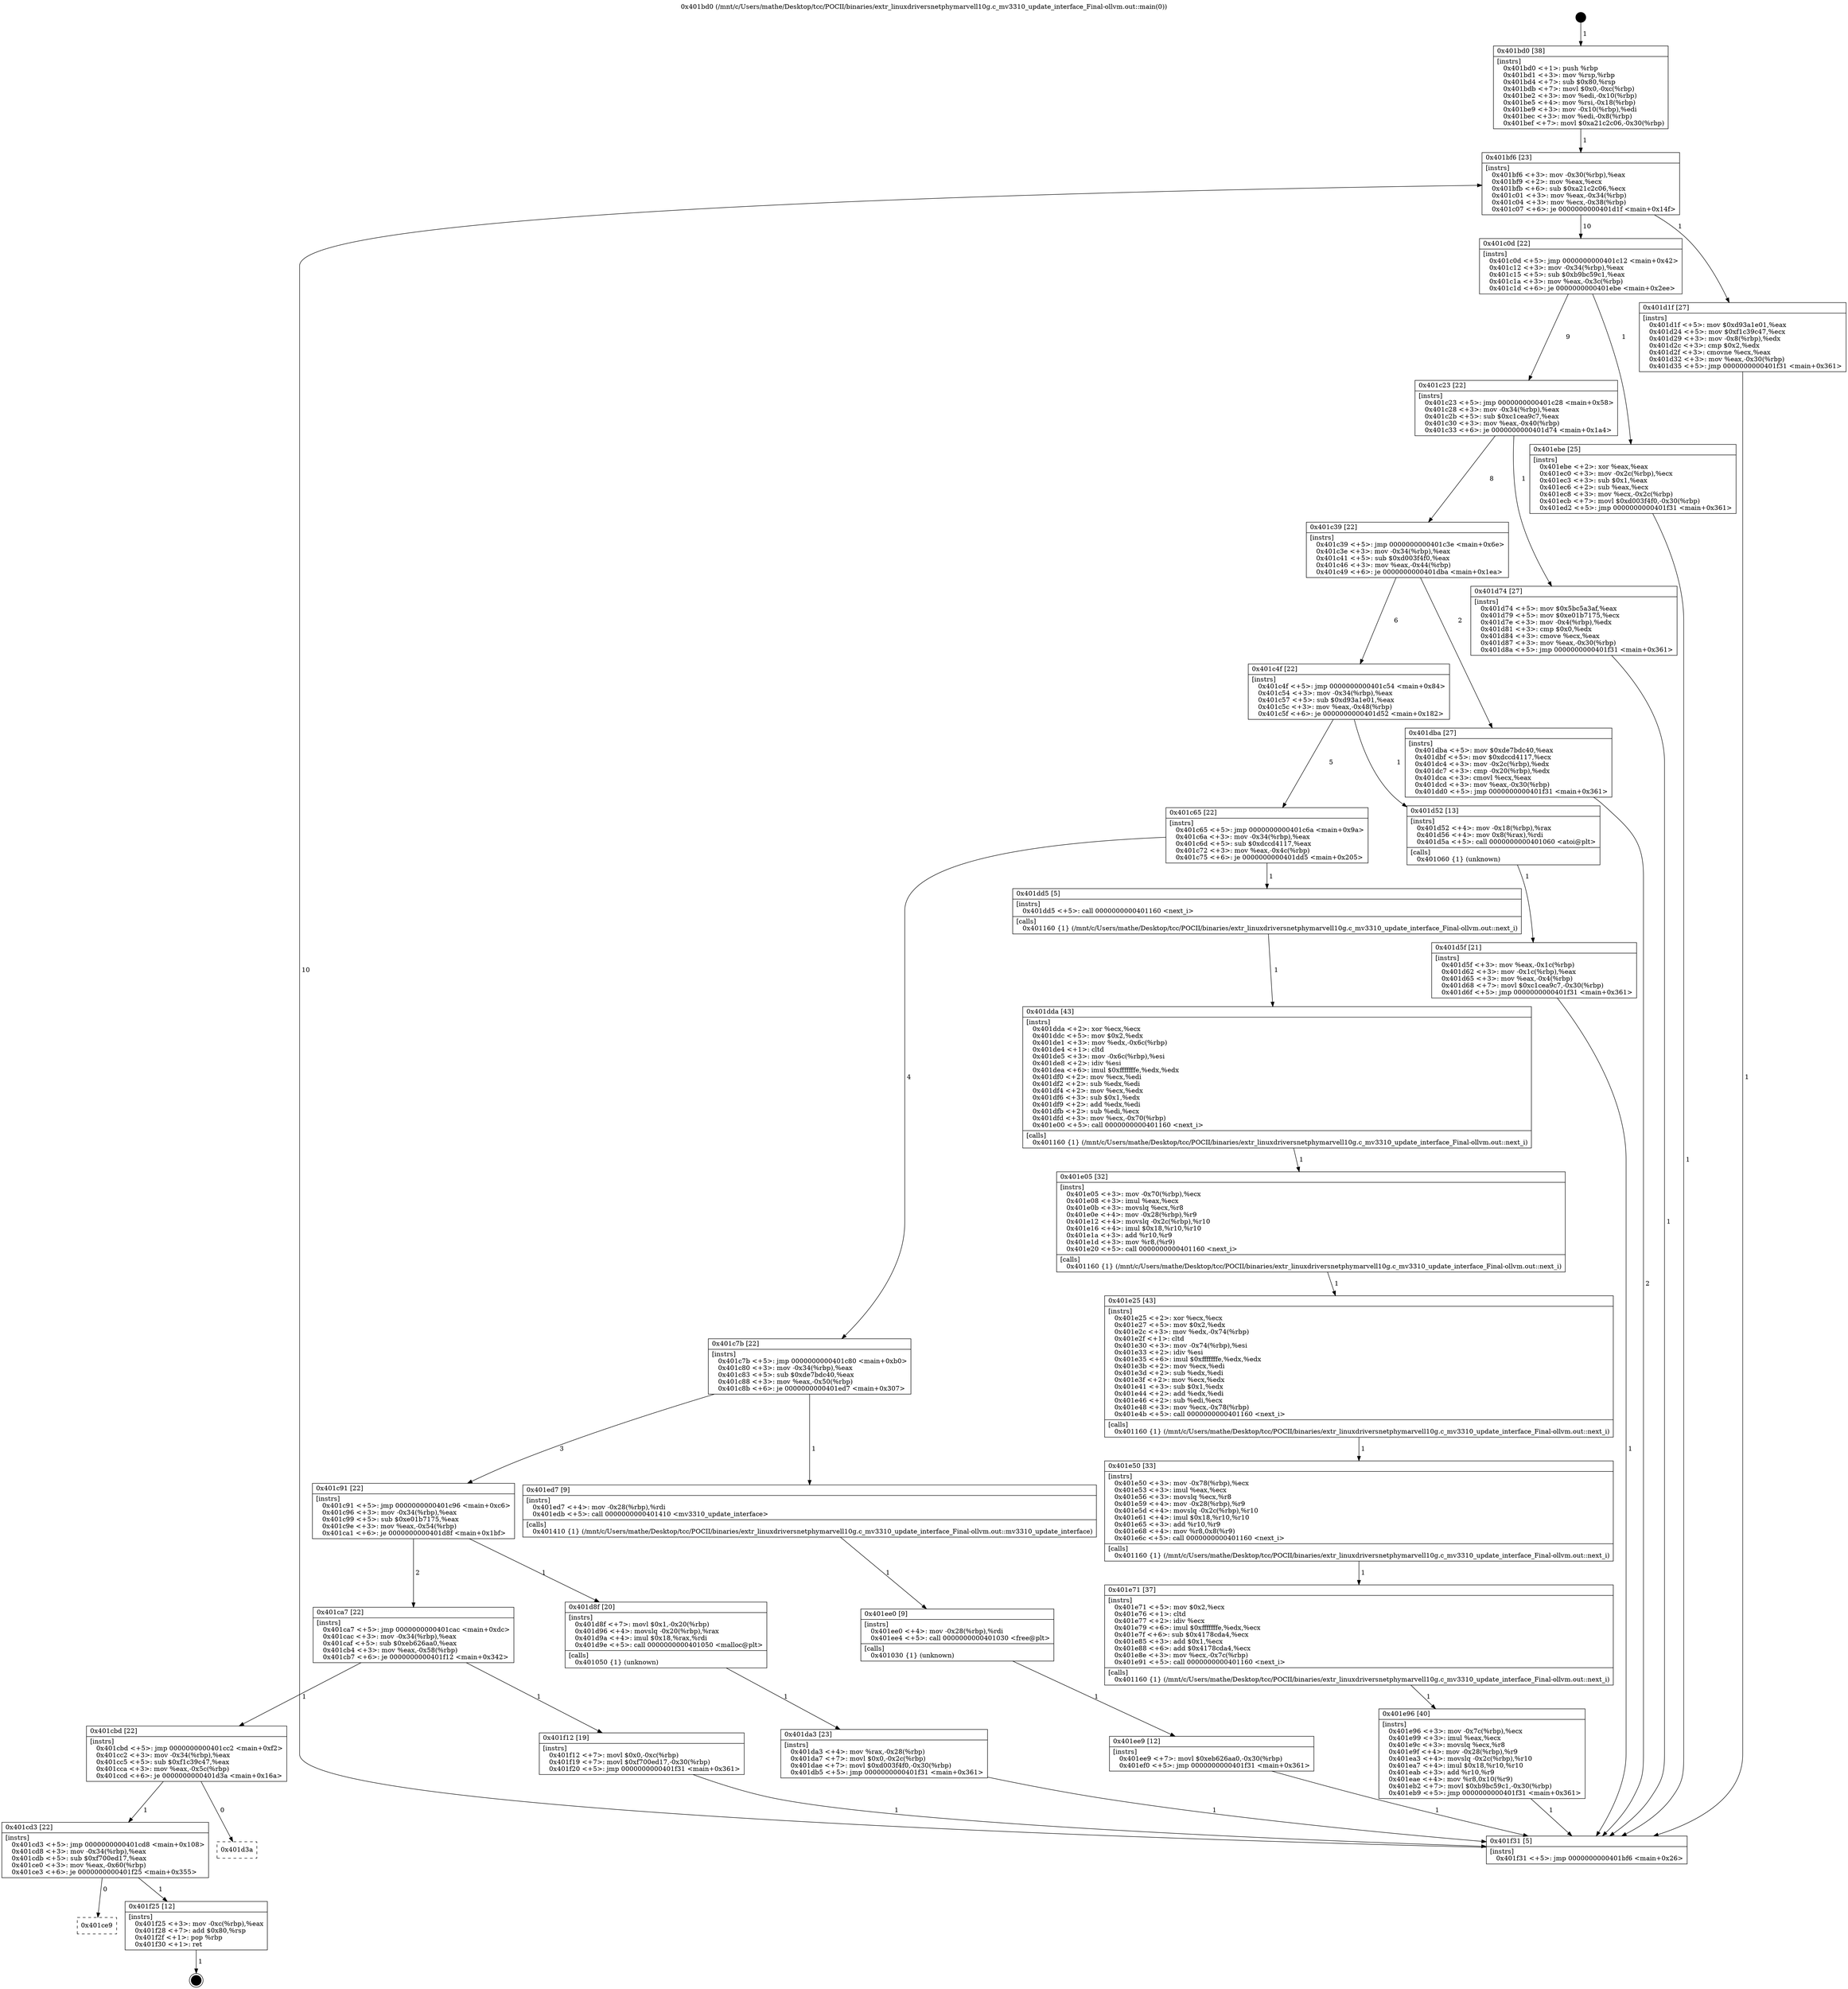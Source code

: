 digraph "0x401bd0" {
  label = "0x401bd0 (/mnt/c/Users/mathe/Desktop/tcc/POCII/binaries/extr_linuxdriversnetphymarvell10g.c_mv3310_update_interface_Final-ollvm.out::main(0))"
  labelloc = "t"
  node[shape=record]

  Entry [label="",width=0.3,height=0.3,shape=circle,fillcolor=black,style=filled]
  "0x401bf6" [label="{
     0x401bf6 [23]\l
     | [instrs]\l
     &nbsp;&nbsp;0x401bf6 \<+3\>: mov -0x30(%rbp),%eax\l
     &nbsp;&nbsp;0x401bf9 \<+2\>: mov %eax,%ecx\l
     &nbsp;&nbsp;0x401bfb \<+6\>: sub $0xa21c2c06,%ecx\l
     &nbsp;&nbsp;0x401c01 \<+3\>: mov %eax,-0x34(%rbp)\l
     &nbsp;&nbsp;0x401c04 \<+3\>: mov %ecx,-0x38(%rbp)\l
     &nbsp;&nbsp;0x401c07 \<+6\>: je 0000000000401d1f \<main+0x14f\>\l
  }"]
  "0x401d1f" [label="{
     0x401d1f [27]\l
     | [instrs]\l
     &nbsp;&nbsp;0x401d1f \<+5\>: mov $0xd93a1e01,%eax\l
     &nbsp;&nbsp;0x401d24 \<+5\>: mov $0xf1c39c47,%ecx\l
     &nbsp;&nbsp;0x401d29 \<+3\>: mov -0x8(%rbp),%edx\l
     &nbsp;&nbsp;0x401d2c \<+3\>: cmp $0x2,%edx\l
     &nbsp;&nbsp;0x401d2f \<+3\>: cmovne %ecx,%eax\l
     &nbsp;&nbsp;0x401d32 \<+3\>: mov %eax,-0x30(%rbp)\l
     &nbsp;&nbsp;0x401d35 \<+5\>: jmp 0000000000401f31 \<main+0x361\>\l
  }"]
  "0x401c0d" [label="{
     0x401c0d [22]\l
     | [instrs]\l
     &nbsp;&nbsp;0x401c0d \<+5\>: jmp 0000000000401c12 \<main+0x42\>\l
     &nbsp;&nbsp;0x401c12 \<+3\>: mov -0x34(%rbp),%eax\l
     &nbsp;&nbsp;0x401c15 \<+5\>: sub $0xb9bc59c1,%eax\l
     &nbsp;&nbsp;0x401c1a \<+3\>: mov %eax,-0x3c(%rbp)\l
     &nbsp;&nbsp;0x401c1d \<+6\>: je 0000000000401ebe \<main+0x2ee\>\l
  }"]
  "0x401f31" [label="{
     0x401f31 [5]\l
     | [instrs]\l
     &nbsp;&nbsp;0x401f31 \<+5\>: jmp 0000000000401bf6 \<main+0x26\>\l
  }"]
  "0x401bd0" [label="{
     0x401bd0 [38]\l
     | [instrs]\l
     &nbsp;&nbsp;0x401bd0 \<+1\>: push %rbp\l
     &nbsp;&nbsp;0x401bd1 \<+3\>: mov %rsp,%rbp\l
     &nbsp;&nbsp;0x401bd4 \<+7\>: sub $0x80,%rsp\l
     &nbsp;&nbsp;0x401bdb \<+7\>: movl $0x0,-0xc(%rbp)\l
     &nbsp;&nbsp;0x401be2 \<+3\>: mov %edi,-0x10(%rbp)\l
     &nbsp;&nbsp;0x401be5 \<+4\>: mov %rsi,-0x18(%rbp)\l
     &nbsp;&nbsp;0x401be9 \<+3\>: mov -0x10(%rbp),%edi\l
     &nbsp;&nbsp;0x401bec \<+3\>: mov %edi,-0x8(%rbp)\l
     &nbsp;&nbsp;0x401bef \<+7\>: movl $0xa21c2c06,-0x30(%rbp)\l
  }"]
  Exit [label="",width=0.3,height=0.3,shape=circle,fillcolor=black,style=filled,peripheries=2]
  "0x401ebe" [label="{
     0x401ebe [25]\l
     | [instrs]\l
     &nbsp;&nbsp;0x401ebe \<+2\>: xor %eax,%eax\l
     &nbsp;&nbsp;0x401ec0 \<+3\>: mov -0x2c(%rbp),%ecx\l
     &nbsp;&nbsp;0x401ec3 \<+3\>: sub $0x1,%eax\l
     &nbsp;&nbsp;0x401ec6 \<+2\>: sub %eax,%ecx\l
     &nbsp;&nbsp;0x401ec8 \<+3\>: mov %ecx,-0x2c(%rbp)\l
     &nbsp;&nbsp;0x401ecb \<+7\>: movl $0xd003f4f0,-0x30(%rbp)\l
     &nbsp;&nbsp;0x401ed2 \<+5\>: jmp 0000000000401f31 \<main+0x361\>\l
  }"]
  "0x401c23" [label="{
     0x401c23 [22]\l
     | [instrs]\l
     &nbsp;&nbsp;0x401c23 \<+5\>: jmp 0000000000401c28 \<main+0x58\>\l
     &nbsp;&nbsp;0x401c28 \<+3\>: mov -0x34(%rbp),%eax\l
     &nbsp;&nbsp;0x401c2b \<+5\>: sub $0xc1cea9c7,%eax\l
     &nbsp;&nbsp;0x401c30 \<+3\>: mov %eax,-0x40(%rbp)\l
     &nbsp;&nbsp;0x401c33 \<+6\>: je 0000000000401d74 \<main+0x1a4\>\l
  }"]
  "0x401ce9" [label="{
     0x401ce9\l
  }", style=dashed]
  "0x401d74" [label="{
     0x401d74 [27]\l
     | [instrs]\l
     &nbsp;&nbsp;0x401d74 \<+5\>: mov $0x5bc5a3af,%eax\l
     &nbsp;&nbsp;0x401d79 \<+5\>: mov $0xe01b7175,%ecx\l
     &nbsp;&nbsp;0x401d7e \<+3\>: mov -0x4(%rbp),%edx\l
     &nbsp;&nbsp;0x401d81 \<+3\>: cmp $0x0,%edx\l
     &nbsp;&nbsp;0x401d84 \<+3\>: cmove %ecx,%eax\l
     &nbsp;&nbsp;0x401d87 \<+3\>: mov %eax,-0x30(%rbp)\l
     &nbsp;&nbsp;0x401d8a \<+5\>: jmp 0000000000401f31 \<main+0x361\>\l
  }"]
  "0x401c39" [label="{
     0x401c39 [22]\l
     | [instrs]\l
     &nbsp;&nbsp;0x401c39 \<+5\>: jmp 0000000000401c3e \<main+0x6e\>\l
     &nbsp;&nbsp;0x401c3e \<+3\>: mov -0x34(%rbp),%eax\l
     &nbsp;&nbsp;0x401c41 \<+5\>: sub $0xd003f4f0,%eax\l
     &nbsp;&nbsp;0x401c46 \<+3\>: mov %eax,-0x44(%rbp)\l
     &nbsp;&nbsp;0x401c49 \<+6\>: je 0000000000401dba \<main+0x1ea\>\l
  }"]
  "0x401f25" [label="{
     0x401f25 [12]\l
     | [instrs]\l
     &nbsp;&nbsp;0x401f25 \<+3\>: mov -0xc(%rbp),%eax\l
     &nbsp;&nbsp;0x401f28 \<+7\>: add $0x80,%rsp\l
     &nbsp;&nbsp;0x401f2f \<+1\>: pop %rbp\l
     &nbsp;&nbsp;0x401f30 \<+1\>: ret\l
  }"]
  "0x401dba" [label="{
     0x401dba [27]\l
     | [instrs]\l
     &nbsp;&nbsp;0x401dba \<+5\>: mov $0xde7bdc40,%eax\l
     &nbsp;&nbsp;0x401dbf \<+5\>: mov $0xdccd4117,%ecx\l
     &nbsp;&nbsp;0x401dc4 \<+3\>: mov -0x2c(%rbp),%edx\l
     &nbsp;&nbsp;0x401dc7 \<+3\>: cmp -0x20(%rbp),%edx\l
     &nbsp;&nbsp;0x401dca \<+3\>: cmovl %ecx,%eax\l
     &nbsp;&nbsp;0x401dcd \<+3\>: mov %eax,-0x30(%rbp)\l
     &nbsp;&nbsp;0x401dd0 \<+5\>: jmp 0000000000401f31 \<main+0x361\>\l
  }"]
  "0x401c4f" [label="{
     0x401c4f [22]\l
     | [instrs]\l
     &nbsp;&nbsp;0x401c4f \<+5\>: jmp 0000000000401c54 \<main+0x84\>\l
     &nbsp;&nbsp;0x401c54 \<+3\>: mov -0x34(%rbp),%eax\l
     &nbsp;&nbsp;0x401c57 \<+5\>: sub $0xd93a1e01,%eax\l
     &nbsp;&nbsp;0x401c5c \<+3\>: mov %eax,-0x48(%rbp)\l
     &nbsp;&nbsp;0x401c5f \<+6\>: je 0000000000401d52 \<main+0x182\>\l
  }"]
  "0x401cd3" [label="{
     0x401cd3 [22]\l
     | [instrs]\l
     &nbsp;&nbsp;0x401cd3 \<+5\>: jmp 0000000000401cd8 \<main+0x108\>\l
     &nbsp;&nbsp;0x401cd8 \<+3\>: mov -0x34(%rbp),%eax\l
     &nbsp;&nbsp;0x401cdb \<+5\>: sub $0xf700ed17,%eax\l
     &nbsp;&nbsp;0x401ce0 \<+3\>: mov %eax,-0x60(%rbp)\l
     &nbsp;&nbsp;0x401ce3 \<+6\>: je 0000000000401f25 \<main+0x355\>\l
  }"]
  "0x401d52" [label="{
     0x401d52 [13]\l
     | [instrs]\l
     &nbsp;&nbsp;0x401d52 \<+4\>: mov -0x18(%rbp),%rax\l
     &nbsp;&nbsp;0x401d56 \<+4\>: mov 0x8(%rax),%rdi\l
     &nbsp;&nbsp;0x401d5a \<+5\>: call 0000000000401060 \<atoi@plt\>\l
     | [calls]\l
     &nbsp;&nbsp;0x401060 \{1\} (unknown)\l
  }"]
  "0x401c65" [label="{
     0x401c65 [22]\l
     | [instrs]\l
     &nbsp;&nbsp;0x401c65 \<+5\>: jmp 0000000000401c6a \<main+0x9a\>\l
     &nbsp;&nbsp;0x401c6a \<+3\>: mov -0x34(%rbp),%eax\l
     &nbsp;&nbsp;0x401c6d \<+5\>: sub $0xdccd4117,%eax\l
     &nbsp;&nbsp;0x401c72 \<+3\>: mov %eax,-0x4c(%rbp)\l
     &nbsp;&nbsp;0x401c75 \<+6\>: je 0000000000401dd5 \<main+0x205\>\l
  }"]
  "0x401d5f" [label="{
     0x401d5f [21]\l
     | [instrs]\l
     &nbsp;&nbsp;0x401d5f \<+3\>: mov %eax,-0x1c(%rbp)\l
     &nbsp;&nbsp;0x401d62 \<+3\>: mov -0x1c(%rbp),%eax\l
     &nbsp;&nbsp;0x401d65 \<+3\>: mov %eax,-0x4(%rbp)\l
     &nbsp;&nbsp;0x401d68 \<+7\>: movl $0xc1cea9c7,-0x30(%rbp)\l
     &nbsp;&nbsp;0x401d6f \<+5\>: jmp 0000000000401f31 \<main+0x361\>\l
  }"]
  "0x401d3a" [label="{
     0x401d3a\l
  }", style=dashed]
  "0x401dd5" [label="{
     0x401dd5 [5]\l
     | [instrs]\l
     &nbsp;&nbsp;0x401dd5 \<+5\>: call 0000000000401160 \<next_i\>\l
     | [calls]\l
     &nbsp;&nbsp;0x401160 \{1\} (/mnt/c/Users/mathe/Desktop/tcc/POCII/binaries/extr_linuxdriversnetphymarvell10g.c_mv3310_update_interface_Final-ollvm.out::next_i)\l
  }"]
  "0x401c7b" [label="{
     0x401c7b [22]\l
     | [instrs]\l
     &nbsp;&nbsp;0x401c7b \<+5\>: jmp 0000000000401c80 \<main+0xb0\>\l
     &nbsp;&nbsp;0x401c80 \<+3\>: mov -0x34(%rbp),%eax\l
     &nbsp;&nbsp;0x401c83 \<+5\>: sub $0xde7bdc40,%eax\l
     &nbsp;&nbsp;0x401c88 \<+3\>: mov %eax,-0x50(%rbp)\l
     &nbsp;&nbsp;0x401c8b \<+6\>: je 0000000000401ed7 \<main+0x307\>\l
  }"]
  "0x401cbd" [label="{
     0x401cbd [22]\l
     | [instrs]\l
     &nbsp;&nbsp;0x401cbd \<+5\>: jmp 0000000000401cc2 \<main+0xf2\>\l
     &nbsp;&nbsp;0x401cc2 \<+3\>: mov -0x34(%rbp),%eax\l
     &nbsp;&nbsp;0x401cc5 \<+5\>: sub $0xf1c39c47,%eax\l
     &nbsp;&nbsp;0x401cca \<+3\>: mov %eax,-0x5c(%rbp)\l
     &nbsp;&nbsp;0x401ccd \<+6\>: je 0000000000401d3a \<main+0x16a\>\l
  }"]
  "0x401ed7" [label="{
     0x401ed7 [9]\l
     | [instrs]\l
     &nbsp;&nbsp;0x401ed7 \<+4\>: mov -0x28(%rbp),%rdi\l
     &nbsp;&nbsp;0x401edb \<+5\>: call 0000000000401410 \<mv3310_update_interface\>\l
     | [calls]\l
     &nbsp;&nbsp;0x401410 \{1\} (/mnt/c/Users/mathe/Desktop/tcc/POCII/binaries/extr_linuxdriversnetphymarvell10g.c_mv3310_update_interface_Final-ollvm.out::mv3310_update_interface)\l
  }"]
  "0x401c91" [label="{
     0x401c91 [22]\l
     | [instrs]\l
     &nbsp;&nbsp;0x401c91 \<+5\>: jmp 0000000000401c96 \<main+0xc6\>\l
     &nbsp;&nbsp;0x401c96 \<+3\>: mov -0x34(%rbp),%eax\l
     &nbsp;&nbsp;0x401c99 \<+5\>: sub $0xe01b7175,%eax\l
     &nbsp;&nbsp;0x401c9e \<+3\>: mov %eax,-0x54(%rbp)\l
     &nbsp;&nbsp;0x401ca1 \<+6\>: je 0000000000401d8f \<main+0x1bf\>\l
  }"]
  "0x401f12" [label="{
     0x401f12 [19]\l
     | [instrs]\l
     &nbsp;&nbsp;0x401f12 \<+7\>: movl $0x0,-0xc(%rbp)\l
     &nbsp;&nbsp;0x401f19 \<+7\>: movl $0xf700ed17,-0x30(%rbp)\l
     &nbsp;&nbsp;0x401f20 \<+5\>: jmp 0000000000401f31 \<main+0x361\>\l
  }"]
  "0x401d8f" [label="{
     0x401d8f [20]\l
     | [instrs]\l
     &nbsp;&nbsp;0x401d8f \<+7\>: movl $0x1,-0x20(%rbp)\l
     &nbsp;&nbsp;0x401d96 \<+4\>: movslq -0x20(%rbp),%rax\l
     &nbsp;&nbsp;0x401d9a \<+4\>: imul $0x18,%rax,%rdi\l
     &nbsp;&nbsp;0x401d9e \<+5\>: call 0000000000401050 \<malloc@plt\>\l
     | [calls]\l
     &nbsp;&nbsp;0x401050 \{1\} (unknown)\l
  }"]
  "0x401ca7" [label="{
     0x401ca7 [22]\l
     | [instrs]\l
     &nbsp;&nbsp;0x401ca7 \<+5\>: jmp 0000000000401cac \<main+0xdc\>\l
     &nbsp;&nbsp;0x401cac \<+3\>: mov -0x34(%rbp),%eax\l
     &nbsp;&nbsp;0x401caf \<+5\>: sub $0xeb626aa0,%eax\l
     &nbsp;&nbsp;0x401cb4 \<+3\>: mov %eax,-0x58(%rbp)\l
     &nbsp;&nbsp;0x401cb7 \<+6\>: je 0000000000401f12 \<main+0x342\>\l
  }"]
  "0x401da3" [label="{
     0x401da3 [23]\l
     | [instrs]\l
     &nbsp;&nbsp;0x401da3 \<+4\>: mov %rax,-0x28(%rbp)\l
     &nbsp;&nbsp;0x401da7 \<+7\>: movl $0x0,-0x2c(%rbp)\l
     &nbsp;&nbsp;0x401dae \<+7\>: movl $0xd003f4f0,-0x30(%rbp)\l
     &nbsp;&nbsp;0x401db5 \<+5\>: jmp 0000000000401f31 \<main+0x361\>\l
  }"]
  "0x401dda" [label="{
     0x401dda [43]\l
     | [instrs]\l
     &nbsp;&nbsp;0x401dda \<+2\>: xor %ecx,%ecx\l
     &nbsp;&nbsp;0x401ddc \<+5\>: mov $0x2,%edx\l
     &nbsp;&nbsp;0x401de1 \<+3\>: mov %edx,-0x6c(%rbp)\l
     &nbsp;&nbsp;0x401de4 \<+1\>: cltd\l
     &nbsp;&nbsp;0x401de5 \<+3\>: mov -0x6c(%rbp),%esi\l
     &nbsp;&nbsp;0x401de8 \<+2\>: idiv %esi\l
     &nbsp;&nbsp;0x401dea \<+6\>: imul $0xfffffffe,%edx,%edx\l
     &nbsp;&nbsp;0x401df0 \<+2\>: mov %ecx,%edi\l
     &nbsp;&nbsp;0x401df2 \<+2\>: sub %edx,%edi\l
     &nbsp;&nbsp;0x401df4 \<+2\>: mov %ecx,%edx\l
     &nbsp;&nbsp;0x401df6 \<+3\>: sub $0x1,%edx\l
     &nbsp;&nbsp;0x401df9 \<+2\>: add %edx,%edi\l
     &nbsp;&nbsp;0x401dfb \<+2\>: sub %edi,%ecx\l
     &nbsp;&nbsp;0x401dfd \<+3\>: mov %ecx,-0x70(%rbp)\l
     &nbsp;&nbsp;0x401e00 \<+5\>: call 0000000000401160 \<next_i\>\l
     | [calls]\l
     &nbsp;&nbsp;0x401160 \{1\} (/mnt/c/Users/mathe/Desktop/tcc/POCII/binaries/extr_linuxdriversnetphymarvell10g.c_mv3310_update_interface_Final-ollvm.out::next_i)\l
  }"]
  "0x401e05" [label="{
     0x401e05 [32]\l
     | [instrs]\l
     &nbsp;&nbsp;0x401e05 \<+3\>: mov -0x70(%rbp),%ecx\l
     &nbsp;&nbsp;0x401e08 \<+3\>: imul %eax,%ecx\l
     &nbsp;&nbsp;0x401e0b \<+3\>: movslq %ecx,%r8\l
     &nbsp;&nbsp;0x401e0e \<+4\>: mov -0x28(%rbp),%r9\l
     &nbsp;&nbsp;0x401e12 \<+4\>: movslq -0x2c(%rbp),%r10\l
     &nbsp;&nbsp;0x401e16 \<+4\>: imul $0x18,%r10,%r10\l
     &nbsp;&nbsp;0x401e1a \<+3\>: add %r10,%r9\l
     &nbsp;&nbsp;0x401e1d \<+3\>: mov %r8,(%r9)\l
     &nbsp;&nbsp;0x401e20 \<+5\>: call 0000000000401160 \<next_i\>\l
     | [calls]\l
     &nbsp;&nbsp;0x401160 \{1\} (/mnt/c/Users/mathe/Desktop/tcc/POCII/binaries/extr_linuxdriversnetphymarvell10g.c_mv3310_update_interface_Final-ollvm.out::next_i)\l
  }"]
  "0x401e25" [label="{
     0x401e25 [43]\l
     | [instrs]\l
     &nbsp;&nbsp;0x401e25 \<+2\>: xor %ecx,%ecx\l
     &nbsp;&nbsp;0x401e27 \<+5\>: mov $0x2,%edx\l
     &nbsp;&nbsp;0x401e2c \<+3\>: mov %edx,-0x74(%rbp)\l
     &nbsp;&nbsp;0x401e2f \<+1\>: cltd\l
     &nbsp;&nbsp;0x401e30 \<+3\>: mov -0x74(%rbp),%esi\l
     &nbsp;&nbsp;0x401e33 \<+2\>: idiv %esi\l
     &nbsp;&nbsp;0x401e35 \<+6\>: imul $0xfffffffe,%edx,%edx\l
     &nbsp;&nbsp;0x401e3b \<+2\>: mov %ecx,%edi\l
     &nbsp;&nbsp;0x401e3d \<+2\>: sub %edx,%edi\l
     &nbsp;&nbsp;0x401e3f \<+2\>: mov %ecx,%edx\l
     &nbsp;&nbsp;0x401e41 \<+3\>: sub $0x1,%edx\l
     &nbsp;&nbsp;0x401e44 \<+2\>: add %edx,%edi\l
     &nbsp;&nbsp;0x401e46 \<+2\>: sub %edi,%ecx\l
     &nbsp;&nbsp;0x401e48 \<+3\>: mov %ecx,-0x78(%rbp)\l
     &nbsp;&nbsp;0x401e4b \<+5\>: call 0000000000401160 \<next_i\>\l
     | [calls]\l
     &nbsp;&nbsp;0x401160 \{1\} (/mnt/c/Users/mathe/Desktop/tcc/POCII/binaries/extr_linuxdriversnetphymarvell10g.c_mv3310_update_interface_Final-ollvm.out::next_i)\l
  }"]
  "0x401e50" [label="{
     0x401e50 [33]\l
     | [instrs]\l
     &nbsp;&nbsp;0x401e50 \<+3\>: mov -0x78(%rbp),%ecx\l
     &nbsp;&nbsp;0x401e53 \<+3\>: imul %eax,%ecx\l
     &nbsp;&nbsp;0x401e56 \<+3\>: movslq %ecx,%r8\l
     &nbsp;&nbsp;0x401e59 \<+4\>: mov -0x28(%rbp),%r9\l
     &nbsp;&nbsp;0x401e5d \<+4\>: movslq -0x2c(%rbp),%r10\l
     &nbsp;&nbsp;0x401e61 \<+4\>: imul $0x18,%r10,%r10\l
     &nbsp;&nbsp;0x401e65 \<+3\>: add %r10,%r9\l
     &nbsp;&nbsp;0x401e68 \<+4\>: mov %r8,0x8(%r9)\l
     &nbsp;&nbsp;0x401e6c \<+5\>: call 0000000000401160 \<next_i\>\l
     | [calls]\l
     &nbsp;&nbsp;0x401160 \{1\} (/mnt/c/Users/mathe/Desktop/tcc/POCII/binaries/extr_linuxdriversnetphymarvell10g.c_mv3310_update_interface_Final-ollvm.out::next_i)\l
  }"]
  "0x401e71" [label="{
     0x401e71 [37]\l
     | [instrs]\l
     &nbsp;&nbsp;0x401e71 \<+5\>: mov $0x2,%ecx\l
     &nbsp;&nbsp;0x401e76 \<+1\>: cltd\l
     &nbsp;&nbsp;0x401e77 \<+2\>: idiv %ecx\l
     &nbsp;&nbsp;0x401e79 \<+6\>: imul $0xfffffffe,%edx,%ecx\l
     &nbsp;&nbsp;0x401e7f \<+6\>: sub $0x4178cda4,%ecx\l
     &nbsp;&nbsp;0x401e85 \<+3\>: add $0x1,%ecx\l
     &nbsp;&nbsp;0x401e88 \<+6\>: add $0x4178cda4,%ecx\l
     &nbsp;&nbsp;0x401e8e \<+3\>: mov %ecx,-0x7c(%rbp)\l
     &nbsp;&nbsp;0x401e91 \<+5\>: call 0000000000401160 \<next_i\>\l
     | [calls]\l
     &nbsp;&nbsp;0x401160 \{1\} (/mnt/c/Users/mathe/Desktop/tcc/POCII/binaries/extr_linuxdriversnetphymarvell10g.c_mv3310_update_interface_Final-ollvm.out::next_i)\l
  }"]
  "0x401e96" [label="{
     0x401e96 [40]\l
     | [instrs]\l
     &nbsp;&nbsp;0x401e96 \<+3\>: mov -0x7c(%rbp),%ecx\l
     &nbsp;&nbsp;0x401e99 \<+3\>: imul %eax,%ecx\l
     &nbsp;&nbsp;0x401e9c \<+3\>: movslq %ecx,%r8\l
     &nbsp;&nbsp;0x401e9f \<+4\>: mov -0x28(%rbp),%r9\l
     &nbsp;&nbsp;0x401ea3 \<+4\>: movslq -0x2c(%rbp),%r10\l
     &nbsp;&nbsp;0x401ea7 \<+4\>: imul $0x18,%r10,%r10\l
     &nbsp;&nbsp;0x401eab \<+3\>: add %r10,%r9\l
     &nbsp;&nbsp;0x401eae \<+4\>: mov %r8,0x10(%r9)\l
     &nbsp;&nbsp;0x401eb2 \<+7\>: movl $0xb9bc59c1,-0x30(%rbp)\l
     &nbsp;&nbsp;0x401eb9 \<+5\>: jmp 0000000000401f31 \<main+0x361\>\l
  }"]
  "0x401ee0" [label="{
     0x401ee0 [9]\l
     | [instrs]\l
     &nbsp;&nbsp;0x401ee0 \<+4\>: mov -0x28(%rbp),%rdi\l
     &nbsp;&nbsp;0x401ee4 \<+5\>: call 0000000000401030 \<free@plt\>\l
     | [calls]\l
     &nbsp;&nbsp;0x401030 \{1\} (unknown)\l
  }"]
  "0x401ee9" [label="{
     0x401ee9 [12]\l
     | [instrs]\l
     &nbsp;&nbsp;0x401ee9 \<+7\>: movl $0xeb626aa0,-0x30(%rbp)\l
     &nbsp;&nbsp;0x401ef0 \<+5\>: jmp 0000000000401f31 \<main+0x361\>\l
  }"]
  Entry -> "0x401bd0" [label=" 1"]
  "0x401bf6" -> "0x401d1f" [label=" 1"]
  "0x401bf6" -> "0x401c0d" [label=" 10"]
  "0x401d1f" -> "0x401f31" [label=" 1"]
  "0x401bd0" -> "0x401bf6" [label=" 1"]
  "0x401f31" -> "0x401bf6" [label=" 10"]
  "0x401f25" -> Exit [label=" 1"]
  "0x401c0d" -> "0x401ebe" [label=" 1"]
  "0x401c0d" -> "0x401c23" [label=" 9"]
  "0x401cd3" -> "0x401ce9" [label=" 0"]
  "0x401c23" -> "0x401d74" [label=" 1"]
  "0x401c23" -> "0x401c39" [label=" 8"]
  "0x401cd3" -> "0x401f25" [label=" 1"]
  "0x401c39" -> "0x401dba" [label=" 2"]
  "0x401c39" -> "0x401c4f" [label=" 6"]
  "0x401cbd" -> "0x401cd3" [label=" 1"]
  "0x401c4f" -> "0x401d52" [label=" 1"]
  "0x401c4f" -> "0x401c65" [label=" 5"]
  "0x401d52" -> "0x401d5f" [label=" 1"]
  "0x401d5f" -> "0x401f31" [label=" 1"]
  "0x401d74" -> "0x401f31" [label=" 1"]
  "0x401cbd" -> "0x401d3a" [label=" 0"]
  "0x401c65" -> "0x401dd5" [label=" 1"]
  "0x401c65" -> "0x401c7b" [label=" 4"]
  "0x401f12" -> "0x401f31" [label=" 1"]
  "0x401c7b" -> "0x401ed7" [label=" 1"]
  "0x401c7b" -> "0x401c91" [label=" 3"]
  "0x401ca7" -> "0x401cbd" [label=" 1"]
  "0x401c91" -> "0x401d8f" [label=" 1"]
  "0x401c91" -> "0x401ca7" [label=" 2"]
  "0x401d8f" -> "0x401da3" [label=" 1"]
  "0x401da3" -> "0x401f31" [label=" 1"]
  "0x401dba" -> "0x401f31" [label=" 2"]
  "0x401dd5" -> "0x401dda" [label=" 1"]
  "0x401dda" -> "0x401e05" [label=" 1"]
  "0x401e05" -> "0x401e25" [label=" 1"]
  "0x401e25" -> "0x401e50" [label=" 1"]
  "0x401e50" -> "0x401e71" [label=" 1"]
  "0x401e71" -> "0x401e96" [label=" 1"]
  "0x401e96" -> "0x401f31" [label=" 1"]
  "0x401ebe" -> "0x401f31" [label=" 1"]
  "0x401ed7" -> "0x401ee0" [label=" 1"]
  "0x401ee0" -> "0x401ee9" [label=" 1"]
  "0x401ee9" -> "0x401f31" [label=" 1"]
  "0x401ca7" -> "0x401f12" [label=" 1"]
}
